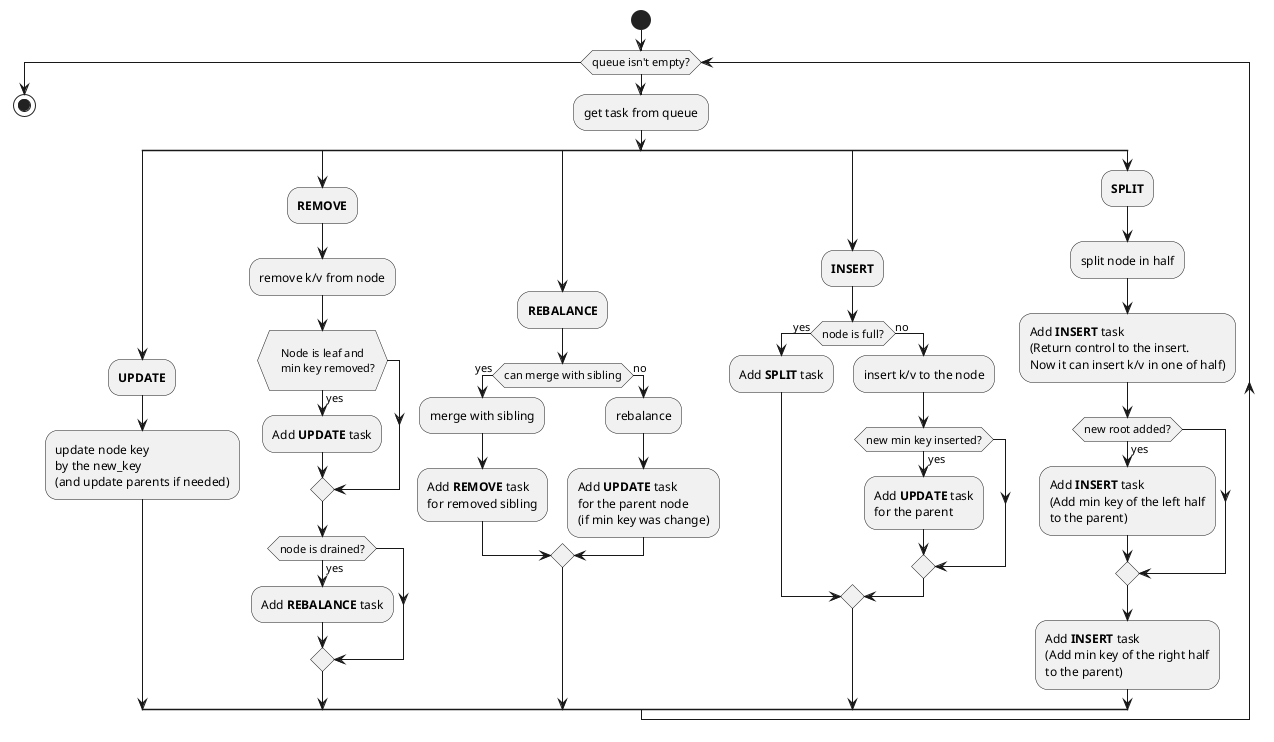 @startuml
start
while (queue isn't empty?) 
:get task from queue;
  split
    :**UPDATE**;
    :update node key
    by the new_key
    (and update parents if needed);
  split again
    :**REMOVE**;
    :remove k/v from node;
  if (
    Node is leaf and
    min key removed?
    ) then (yes)
      :Add **UPDATE** task;
    endif
    if (node is drained?) then (yes)
      :Add **REBALANCE** task;
    endif
  split again
    :**REBALANCE**;
    if (can merge with sibling) then (yes)
      :merge with sibling;
      :Add **REMOVE** task
      for removed sibling;
    else (no)
      :rebalance;
      :Add **UPDATE** task
      for the parent node
      (if min key was change);
    endif
  split again
    :**INSERT**;
    if (node is full?) then (yes)
       :Add **SPLIT** task;
    else (no)
       :insert k/v to the node;
       if (new min key inserted?) then (yes)
         :Add **UPDATE** task
         for the parent;
       endif
    endif
  split again
    :**SPLIT**;
    :split node in half;
    :Add **INSERT** task
    (Return control to the insert.
    Now it can insert k/v in one of half);
    if (new root added?) then (yes)
      :Add **INSERT** task
      (Add min key of the left half
      to the parent);
    endif
    :Add **INSERT** task
    (Add min key of the right half
    to the parent);
  endsplit
endwhile
stop
@enduml

